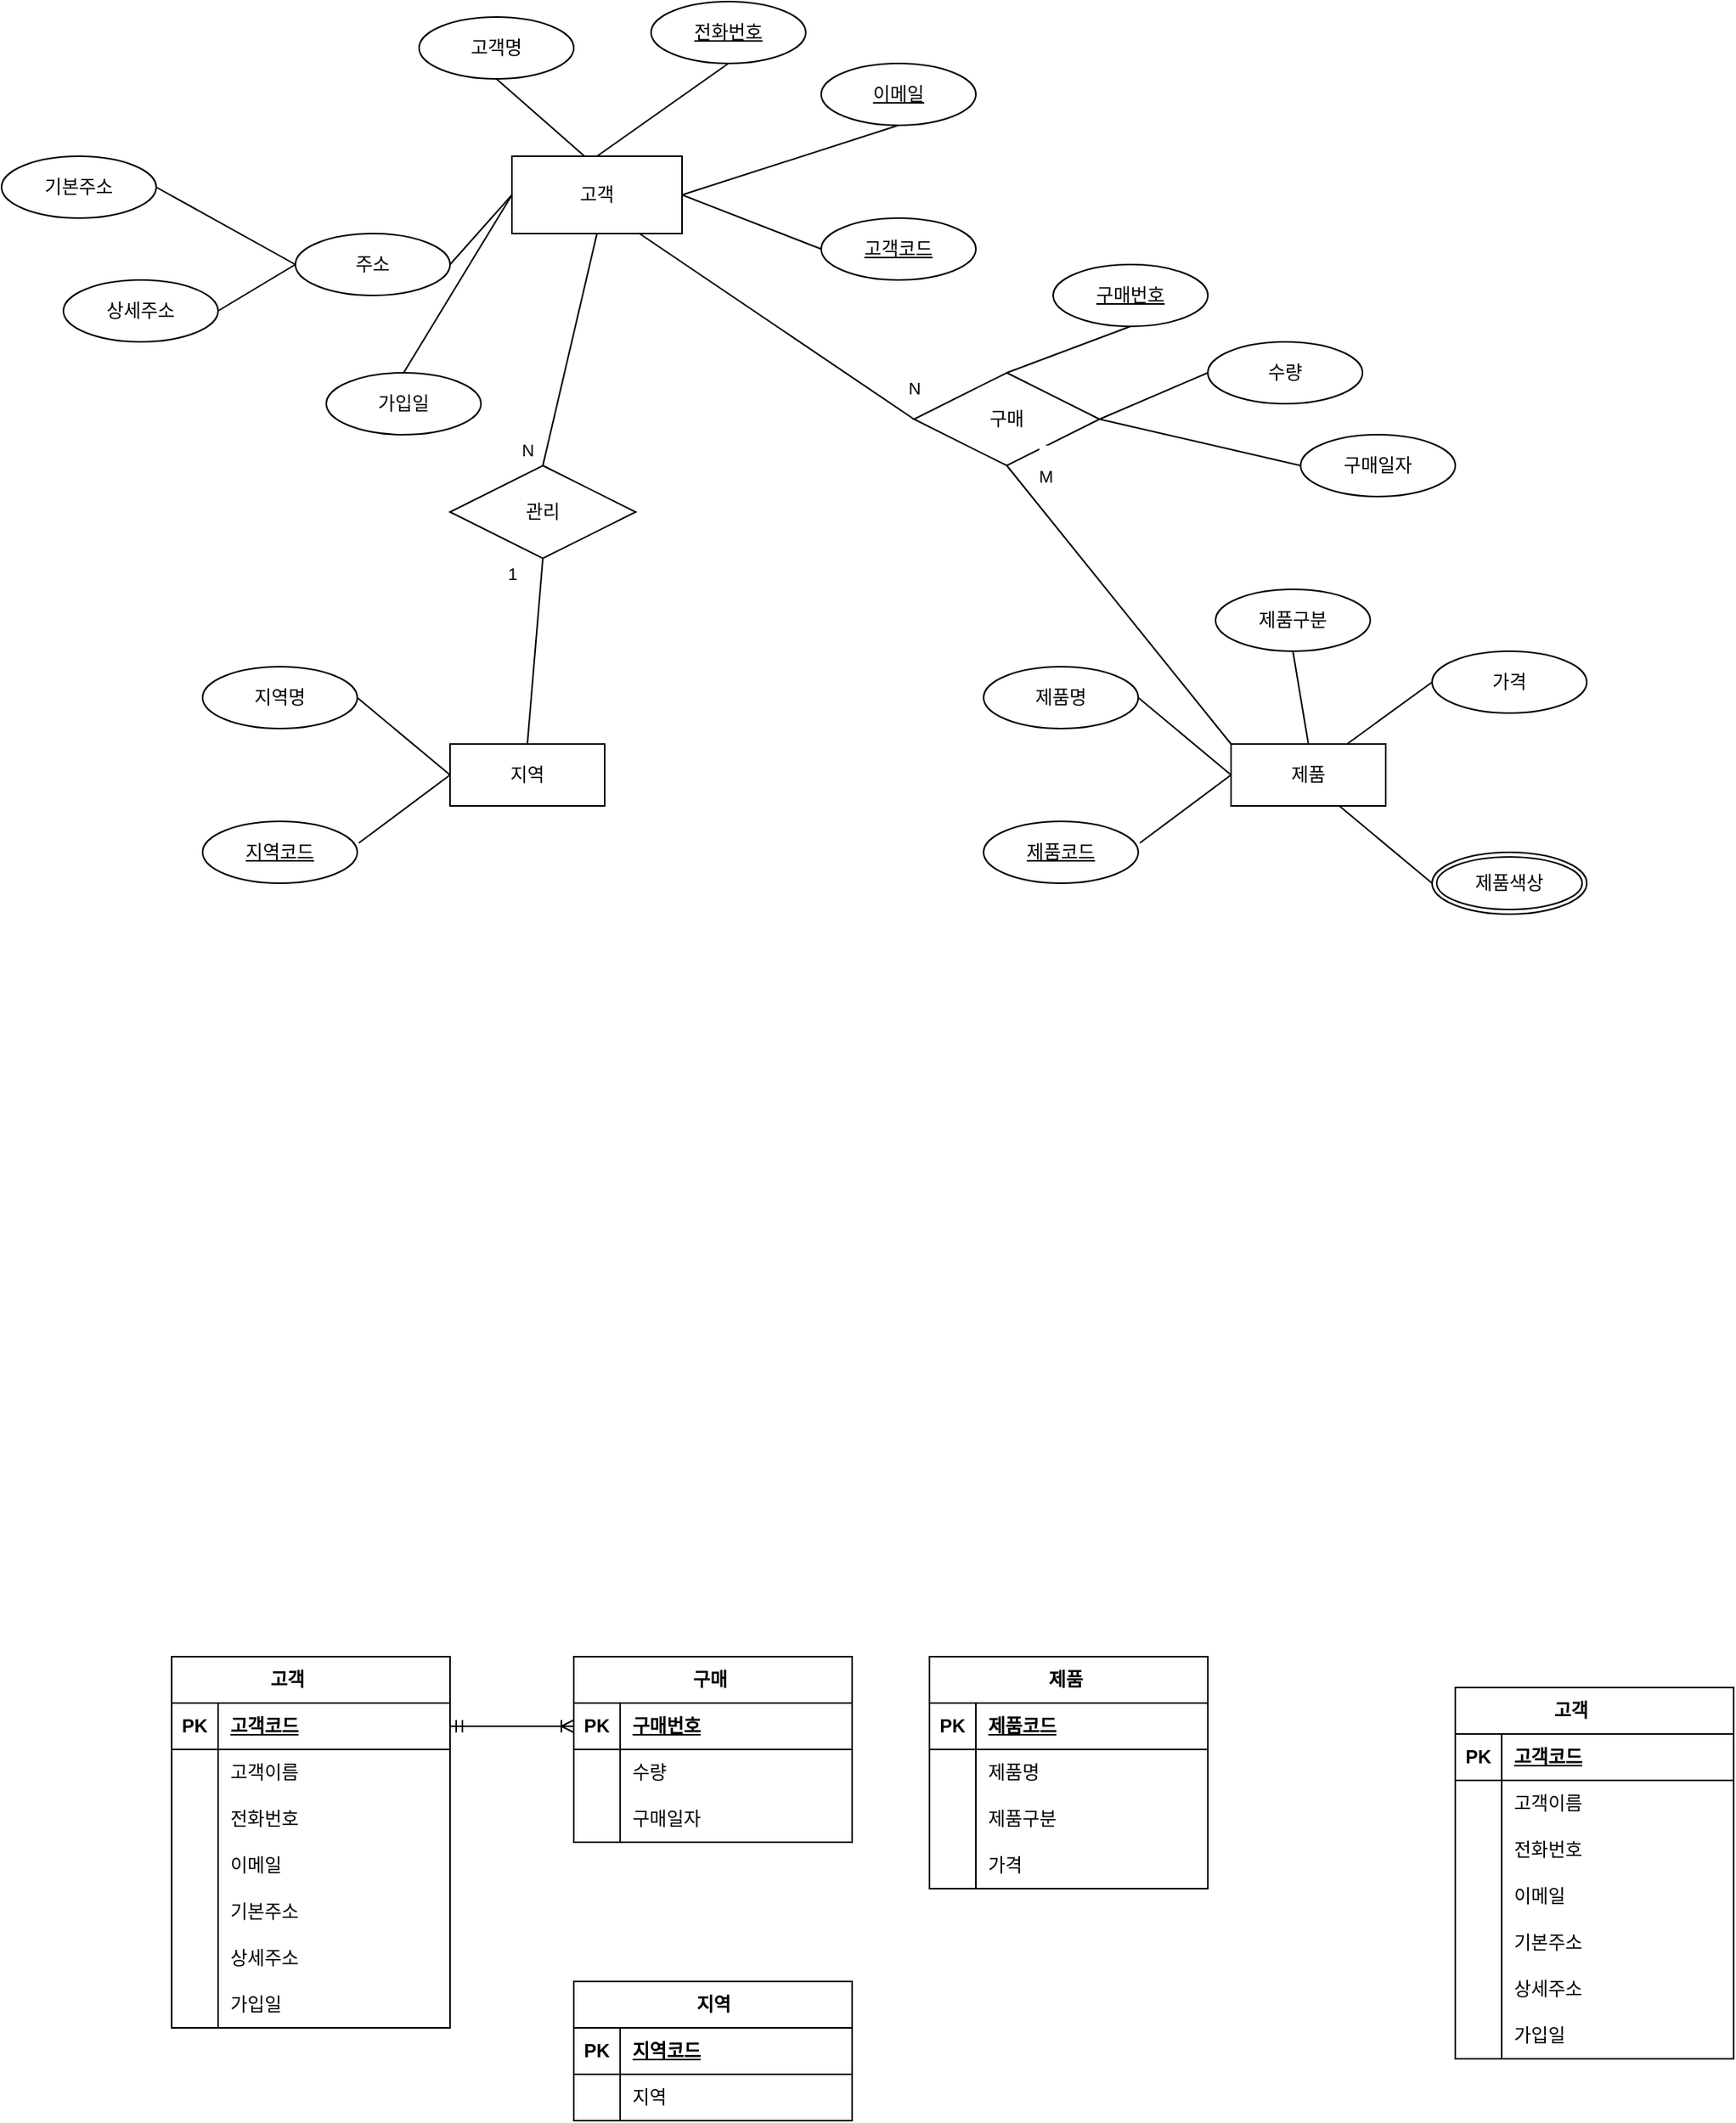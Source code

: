 <mxfile version="23.1.1" type="github">
  <diagram name="페이지-1" id="jO1DK_bxrOF39m_waJqZ">
    <mxGraphModel dx="1509" dy="777" grid="1" gridSize="10" guides="1" tooltips="1" connect="1" arrows="1" fold="1" page="1" pageScale="1" pageWidth="827" pageHeight="1169" math="0" shadow="0">
      <root>
        <mxCell id="0" />
        <mxCell id="1" parent="0" />
        <mxCell id="4afxjJX8XYdqqxre8GiV-1" value="고객" style="whiteSpace=wrap;html=1;align=center;" vertex="1" parent="1">
          <mxGeometry x="400" y="280" width="110" height="50" as="geometry" />
        </mxCell>
        <mxCell id="4afxjJX8XYdqqxre8GiV-2" value="고객명" style="ellipse;whiteSpace=wrap;html=1;align=center;" vertex="1" parent="1">
          <mxGeometry x="340" y="190" width="100" height="40" as="geometry" />
        </mxCell>
        <mxCell id="4afxjJX8XYdqqxre8GiV-5" value="전화번호" style="ellipse;whiteSpace=wrap;html=1;align=center;fontStyle=4;" vertex="1" parent="1">
          <mxGeometry x="490" y="180" width="100" height="40" as="geometry" />
        </mxCell>
        <mxCell id="4afxjJX8XYdqqxre8GiV-6" value="" style="endArrow=none;html=1;rounded=0;exitX=0.5;exitY=1;exitDx=0;exitDy=0;entryX=0.5;entryY=0;entryDx=0;entryDy=0;" edge="1" parent="1" source="4afxjJX8XYdqqxre8GiV-5" target="4afxjJX8XYdqqxre8GiV-1">
          <mxGeometry relative="1" as="geometry">
            <mxPoint x="400" y="240" as="sourcePoint" />
            <mxPoint x="465" y="300" as="targetPoint" />
          </mxGeometry>
        </mxCell>
        <mxCell id="4afxjJX8XYdqqxre8GiV-7" value="이메일" style="ellipse;whiteSpace=wrap;html=1;align=center;fontStyle=4;" vertex="1" parent="1">
          <mxGeometry x="600" y="220" width="100" height="40" as="geometry" />
        </mxCell>
        <mxCell id="4afxjJX8XYdqqxre8GiV-8" value="" style="endArrow=none;html=1;rounded=0;exitX=0.5;exitY=1;exitDx=0;exitDy=0;entryX=1;entryY=0.5;entryDx=0;entryDy=0;" edge="1" parent="1" source="4afxjJX8XYdqqxre8GiV-7" target="4afxjJX8XYdqqxre8GiV-1">
          <mxGeometry relative="1" as="geometry">
            <mxPoint x="410" y="250" as="sourcePoint" />
            <mxPoint x="465" y="300" as="targetPoint" />
          </mxGeometry>
        </mxCell>
        <mxCell id="4afxjJX8XYdqqxre8GiV-10" value="고객코드" style="ellipse;whiteSpace=wrap;html=1;align=center;fontStyle=4;" vertex="1" parent="1">
          <mxGeometry x="600" y="320" width="100" height="40" as="geometry" />
        </mxCell>
        <mxCell id="4afxjJX8XYdqqxre8GiV-12" value="" style="endArrow=none;html=1;rounded=0;exitX=0;exitY=0.5;exitDx=0;exitDy=0;entryX=1;entryY=0.5;entryDx=0;entryDy=0;" edge="1" parent="1" source="4afxjJX8XYdqqxre8GiV-10" target="4afxjJX8XYdqqxre8GiV-1">
          <mxGeometry relative="1" as="geometry">
            <mxPoint x="660" y="270" as="sourcePoint" />
            <mxPoint x="520" y="315" as="targetPoint" />
          </mxGeometry>
        </mxCell>
        <mxCell id="4afxjJX8XYdqqxre8GiV-13" value="주소" style="ellipse;whiteSpace=wrap;html=1;align=center;" vertex="1" parent="1">
          <mxGeometry x="260" y="330" width="100" height="40" as="geometry" />
        </mxCell>
        <mxCell id="4afxjJX8XYdqqxre8GiV-15" value="" style="endArrow=none;html=1;rounded=0;exitX=1;exitY=0.5;exitDx=0;exitDy=0;entryX=0;entryY=0.5;entryDx=0;entryDy=0;" edge="1" parent="1" source="4afxjJX8XYdqqxre8GiV-13" target="4afxjJX8XYdqqxre8GiV-1">
          <mxGeometry relative="1" as="geometry">
            <mxPoint x="330" y="380" as="sourcePoint" />
            <mxPoint x="490" y="380" as="targetPoint" />
          </mxGeometry>
        </mxCell>
        <mxCell id="4afxjJX8XYdqqxre8GiV-16" value="" style="endArrow=none;html=1;rounded=0;exitX=0.5;exitY=1;exitDx=0;exitDy=0;entryX=0.427;entryY=0;entryDx=0;entryDy=0;entryPerimeter=0;" edge="1" parent="1" source="4afxjJX8XYdqqxre8GiV-2" target="4afxjJX8XYdqqxre8GiV-1">
          <mxGeometry relative="1" as="geometry">
            <mxPoint x="370" y="360" as="sourcePoint" />
            <mxPoint x="410" y="315" as="targetPoint" />
          </mxGeometry>
        </mxCell>
        <mxCell id="4afxjJX8XYdqqxre8GiV-17" value="기본주소" style="ellipse;whiteSpace=wrap;html=1;align=center;" vertex="1" parent="1">
          <mxGeometry x="70" y="280" width="100" height="40" as="geometry" />
        </mxCell>
        <mxCell id="4afxjJX8XYdqqxre8GiV-18" value="상세주소" style="ellipse;whiteSpace=wrap;html=1;align=center;" vertex="1" parent="1">
          <mxGeometry x="110" y="360" width="100" height="40" as="geometry" />
        </mxCell>
        <mxCell id="4afxjJX8XYdqqxre8GiV-19" value="" style="endArrow=none;html=1;rounded=0;exitX=1;exitY=0.5;exitDx=0;exitDy=0;entryX=0;entryY=0.5;entryDx=0;entryDy=0;" edge="1" parent="1" source="4afxjJX8XYdqqxre8GiV-17" target="4afxjJX8XYdqqxre8GiV-13">
          <mxGeometry relative="1" as="geometry">
            <mxPoint x="330" y="380" as="sourcePoint" />
            <mxPoint x="490" y="380" as="targetPoint" />
          </mxGeometry>
        </mxCell>
        <mxCell id="4afxjJX8XYdqqxre8GiV-20" value="" style="endArrow=none;html=1;rounded=0;exitX=1;exitY=0.5;exitDx=0;exitDy=0;" edge="1" parent="1" source="4afxjJX8XYdqqxre8GiV-18">
          <mxGeometry relative="1" as="geometry">
            <mxPoint x="180" y="310" as="sourcePoint" />
            <mxPoint x="260" y="350" as="targetPoint" />
          </mxGeometry>
        </mxCell>
        <mxCell id="4afxjJX8XYdqqxre8GiV-21" value="" style="endArrow=none;html=1;rounded=0;entryX=0;entryY=0.5;entryDx=0;entryDy=0;exitX=0.5;exitY=0;exitDx=0;exitDy=0;" edge="1" parent="1" source="4afxjJX8XYdqqxre8GiV-22" target="4afxjJX8XYdqqxre8GiV-1">
          <mxGeometry relative="1" as="geometry">
            <mxPoint x="360" y="400" as="sourcePoint" />
            <mxPoint x="410" y="315" as="targetPoint" />
          </mxGeometry>
        </mxCell>
        <mxCell id="4afxjJX8XYdqqxre8GiV-22" value="가입일" style="ellipse;whiteSpace=wrap;html=1;align=center;" vertex="1" parent="1">
          <mxGeometry x="280" y="420" width="100" height="40" as="geometry" />
        </mxCell>
        <mxCell id="4afxjJX8XYdqqxre8GiV-23" value="" style="endArrow=none;html=1;rounded=0;entryX=0.5;entryY=1;entryDx=0;entryDy=0;exitX=0.5;exitY=0;exitDx=0;exitDy=0;" edge="1" parent="1" source="4afxjJX8XYdqqxre8GiV-50" target="4afxjJX8XYdqqxre8GiV-1">
          <mxGeometry relative="1" as="geometry">
            <mxPoint x="450" y="420" as="sourcePoint" />
            <mxPoint x="410" y="315" as="targetPoint" />
          </mxGeometry>
        </mxCell>
        <mxCell id="4afxjJX8XYdqqxre8GiV-52" value="N" style="edgeLabel;html=1;align=center;verticalAlign=middle;resizable=0;points=[];" vertex="1" connectable="0" parent="4afxjJX8XYdqqxre8GiV-23">
          <mxGeometry x="-0.744" y="4" relative="1" as="geometry">
            <mxPoint x="-11" y="10" as="offset" />
          </mxGeometry>
        </mxCell>
        <mxCell id="4afxjJX8XYdqqxre8GiV-25" value="지역" style="whiteSpace=wrap;html=1;align=center;" vertex="1" parent="1">
          <mxGeometry x="360" y="660" width="100" height="40" as="geometry" />
        </mxCell>
        <mxCell id="4afxjJX8XYdqqxre8GiV-26" value="지역명" style="ellipse;whiteSpace=wrap;html=1;align=center;" vertex="1" parent="1">
          <mxGeometry x="200" y="610" width="100" height="40" as="geometry" />
        </mxCell>
        <mxCell id="4afxjJX8XYdqqxre8GiV-27" value="지역코드" style="ellipse;whiteSpace=wrap;html=1;align=center;fontStyle=4;" vertex="1" parent="1">
          <mxGeometry x="200" y="710" width="100" height="40" as="geometry" />
        </mxCell>
        <mxCell id="4afxjJX8XYdqqxre8GiV-28" value="" style="endArrow=none;html=1;rounded=0;exitX=1;exitY=0.5;exitDx=0;exitDy=0;entryX=0;entryY=0.5;entryDx=0;entryDy=0;" edge="1" parent="1" source="4afxjJX8XYdqqxre8GiV-26" target="4afxjJX8XYdqqxre8GiV-25">
          <mxGeometry relative="1" as="geometry">
            <mxPoint x="330" y="680" as="sourcePoint" />
            <mxPoint x="490" y="680" as="targetPoint" />
          </mxGeometry>
        </mxCell>
        <mxCell id="4afxjJX8XYdqqxre8GiV-29" value="" style="endArrow=none;html=1;rounded=0;exitX=1.01;exitY=0.35;exitDx=0;exitDy=0;entryX=0;entryY=0.5;entryDx=0;entryDy=0;exitPerimeter=0;" edge="1" parent="1" source="4afxjJX8XYdqqxre8GiV-27" target="4afxjJX8XYdqqxre8GiV-25">
          <mxGeometry relative="1" as="geometry">
            <mxPoint x="310" y="640" as="sourcePoint" />
            <mxPoint x="370" y="690" as="targetPoint" />
          </mxGeometry>
        </mxCell>
        <mxCell id="4afxjJX8XYdqqxre8GiV-30" value="제품" style="whiteSpace=wrap;html=1;align=center;" vertex="1" parent="1">
          <mxGeometry x="865" y="660" width="100" height="40" as="geometry" />
        </mxCell>
        <mxCell id="4afxjJX8XYdqqxre8GiV-31" value="제품명" style="ellipse;whiteSpace=wrap;html=1;align=center;" vertex="1" parent="1">
          <mxGeometry x="705" y="610" width="100" height="40" as="geometry" />
        </mxCell>
        <mxCell id="4afxjJX8XYdqqxre8GiV-32" value="제품코드" style="ellipse;whiteSpace=wrap;html=1;align=center;fontStyle=4;" vertex="1" parent="1">
          <mxGeometry x="705" y="710" width="100" height="40" as="geometry" />
        </mxCell>
        <mxCell id="4afxjJX8XYdqqxre8GiV-33" value="" style="endArrow=none;html=1;rounded=0;exitX=1;exitY=0.5;exitDx=0;exitDy=0;entryX=0;entryY=0.5;entryDx=0;entryDy=0;" edge="1" parent="1" source="4afxjJX8XYdqqxre8GiV-31" target="4afxjJX8XYdqqxre8GiV-30">
          <mxGeometry relative="1" as="geometry">
            <mxPoint x="835" y="680" as="sourcePoint" />
            <mxPoint x="995" y="680" as="targetPoint" />
          </mxGeometry>
        </mxCell>
        <mxCell id="4afxjJX8XYdqqxre8GiV-34" value="" style="endArrow=none;html=1;rounded=0;exitX=1.01;exitY=0.35;exitDx=0;exitDy=0;entryX=0;entryY=0.5;entryDx=0;entryDy=0;exitPerimeter=0;" edge="1" parent="1" source="4afxjJX8XYdqqxre8GiV-32" target="4afxjJX8XYdqqxre8GiV-30">
          <mxGeometry relative="1" as="geometry">
            <mxPoint x="815" y="640" as="sourcePoint" />
            <mxPoint x="875" y="690" as="targetPoint" />
          </mxGeometry>
        </mxCell>
        <mxCell id="4afxjJX8XYdqqxre8GiV-35" value="제품구분" style="ellipse;whiteSpace=wrap;html=1;align=center;" vertex="1" parent="1">
          <mxGeometry x="855" y="560" width="100" height="40" as="geometry" />
        </mxCell>
        <mxCell id="4afxjJX8XYdqqxre8GiV-36" value="" style="endArrow=none;html=1;rounded=0;exitX=0.5;exitY=1;exitDx=0;exitDy=0;entryX=0.5;entryY=0;entryDx=0;entryDy=0;" edge="1" parent="1" source="4afxjJX8XYdqqxre8GiV-35" target="4afxjJX8XYdqqxre8GiV-30">
          <mxGeometry relative="1" as="geometry">
            <mxPoint x="815" y="640" as="sourcePoint" />
            <mxPoint x="875" y="690" as="targetPoint" />
          </mxGeometry>
        </mxCell>
        <mxCell id="4afxjJX8XYdqqxre8GiV-37" value="가격" style="ellipse;whiteSpace=wrap;html=1;align=center;" vertex="1" parent="1">
          <mxGeometry x="995" y="600" width="100" height="40" as="geometry" />
        </mxCell>
        <mxCell id="4afxjJX8XYdqqxre8GiV-41" value="제품색상" style="ellipse;shape=doubleEllipse;margin=3;whiteSpace=wrap;html=1;align=center;" vertex="1" parent="1">
          <mxGeometry x="995" y="730" width="100" height="40" as="geometry" />
        </mxCell>
        <mxCell id="4afxjJX8XYdqqxre8GiV-42" value="" style="endArrow=none;html=1;rounded=0;exitX=0.5;exitY=1;exitDx=0;exitDy=0;entryX=0;entryY=0.5;entryDx=0;entryDy=0;" edge="1" parent="1" target="4afxjJX8XYdqqxre8GiV-41">
          <mxGeometry relative="1" as="geometry">
            <mxPoint x="935" y="700" as="sourcePoint" />
            <mxPoint x="945" y="760" as="targetPoint" />
          </mxGeometry>
        </mxCell>
        <mxCell id="4afxjJX8XYdqqxre8GiV-43" value="" style="endArrow=none;html=1;rounded=0;exitX=0;exitY=0.5;exitDx=0;exitDy=0;entryX=0.75;entryY=0;entryDx=0;entryDy=0;" edge="1" parent="1" source="4afxjJX8XYdqqxre8GiV-37" target="4afxjJX8XYdqqxre8GiV-30">
          <mxGeometry relative="1" as="geometry">
            <mxPoint x="925" y="620" as="sourcePoint" />
            <mxPoint x="935" y="680" as="targetPoint" />
          </mxGeometry>
        </mxCell>
        <mxCell id="4afxjJX8XYdqqxre8GiV-46" value="" style="endArrow=none;html=1;rounded=0;entryX=0.75;entryY=1;entryDx=0;entryDy=0;exitX=0;exitY=0.5;exitDx=0;exitDy=0;" edge="1" parent="1" source="4afxjJX8XYdqqxre8GiV-54" target="4afxjJX8XYdqqxre8GiV-1">
          <mxGeometry relative="1" as="geometry">
            <mxPoint x="560" y="405" as="sourcePoint" />
            <mxPoint x="565" y="315" as="targetPoint" />
          </mxGeometry>
        </mxCell>
        <mxCell id="4afxjJX8XYdqqxre8GiV-63" value="N" style="edgeLabel;html=1;align=center;verticalAlign=middle;resizable=0;points=[];" vertex="1" connectable="0" parent="4afxjJX8XYdqqxre8GiV-46">
          <mxGeometry x="-0.334" y="-4" relative="1" as="geometry">
            <mxPoint x="57" y="23" as="offset" />
          </mxGeometry>
        </mxCell>
        <mxCell id="4afxjJX8XYdqqxre8GiV-50" value="관리" style="shape=rhombus;perimeter=rhombusPerimeter;whiteSpace=wrap;html=1;align=center;" vertex="1" parent="1">
          <mxGeometry x="360" y="480" width="120" height="60" as="geometry" />
        </mxCell>
        <mxCell id="4afxjJX8XYdqqxre8GiV-51" value="" style="endArrow=none;html=1;rounded=0;exitX=0.5;exitY=1;exitDx=0;exitDy=0;entryX=0.5;entryY=0;entryDx=0;entryDy=0;" edge="1" parent="1" source="4afxjJX8XYdqqxre8GiV-50" target="4afxjJX8XYdqqxre8GiV-25">
          <mxGeometry relative="1" as="geometry">
            <mxPoint x="430" y="490" as="sourcePoint" />
            <mxPoint x="410" y="650" as="targetPoint" />
          </mxGeometry>
        </mxCell>
        <mxCell id="4afxjJX8XYdqqxre8GiV-53" value="1" style="edgeLabel;html=1;align=center;verticalAlign=middle;resizable=0;points=[];" vertex="1" connectable="0" parent="4afxjJX8XYdqqxre8GiV-51">
          <mxGeometry x="0.25" relative="1" as="geometry">
            <mxPoint x="-14" y="-65" as="offset" />
          </mxGeometry>
        </mxCell>
        <mxCell id="4afxjJX8XYdqqxre8GiV-54" value="구매" style="shape=rhombus;perimeter=rhombusPerimeter;whiteSpace=wrap;html=1;align=center;" vertex="1" parent="1">
          <mxGeometry x="660" y="420" width="120" height="60" as="geometry" />
        </mxCell>
        <mxCell id="4afxjJX8XYdqqxre8GiV-55" value="수량" style="ellipse;whiteSpace=wrap;html=1;align=center;" vertex="1" parent="1">
          <mxGeometry x="850" y="400" width="100" height="40" as="geometry" />
        </mxCell>
        <mxCell id="4afxjJX8XYdqqxre8GiV-56" value="구매번호" style="ellipse;whiteSpace=wrap;html=1;align=center;fontStyle=4;" vertex="1" parent="1">
          <mxGeometry x="750" y="350" width="100" height="40" as="geometry" />
        </mxCell>
        <mxCell id="4afxjJX8XYdqqxre8GiV-58" value="구매일자" style="ellipse;whiteSpace=wrap;html=1;align=center;" vertex="1" parent="1">
          <mxGeometry x="910" y="460" width="100" height="40" as="geometry" />
        </mxCell>
        <mxCell id="4afxjJX8XYdqqxre8GiV-59" value="" style="endArrow=none;html=1;rounded=0;exitX=0.5;exitY=0;exitDx=0;exitDy=0;entryX=0.5;entryY=1;entryDx=0;entryDy=0;" edge="1" parent="1" source="4afxjJX8XYdqqxre8GiV-54" target="4afxjJX8XYdqqxre8GiV-56">
          <mxGeometry relative="1" as="geometry">
            <mxPoint x="815" y="640" as="sourcePoint" />
            <mxPoint x="875" y="690" as="targetPoint" />
          </mxGeometry>
        </mxCell>
        <mxCell id="4afxjJX8XYdqqxre8GiV-60" value="" style="endArrow=none;html=1;rounded=0;exitX=1;exitY=0.5;exitDx=0;exitDy=0;entryX=0;entryY=0.5;entryDx=0;entryDy=0;" edge="1" parent="1" source="4afxjJX8XYdqqxre8GiV-54" target="4afxjJX8XYdqqxre8GiV-55">
          <mxGeometry relative="1" as="geometry">
            <mxPoint x="780" y="450" as="sourcePoint" />
            <mxPoint x="840" y="500" as="targetPoint" />
          </mxGeometry>
        </mxCell>
        <mxCell id="4afxjJX8XYdqqxre8GiV-61" value="" style="endArrow=none;html=1;rounded=0;entryX=0;entryY=0.5;entryDx=0;entryDy=0;" edge="1" parent="1" target="4afxjJX8XYdqqxre8GiV-58">
          <mxGeometry relative="1" as="geometry">
            <mxPoint x="780" y="450" as="sourcePoint" />
            <mxPoint x="860" y="430" as="targetPoint" />
          </mxGeometry>
        </mxCell>
        <mxCell id="4afxjJX8XYdqqxre8GiV-62" value="" style="endArrow=none;html=1;rounded=0;exitX=0.5;exitY=1;exitDx=0;exitDy=0;entryX=0;entryY=0;entryDx=0;entryDy=0;" edge="1" parent="1" source="4afxjJX8XYdqqxre8GiV-54" target="4afxjJX8XYdqqxre8GiV-30">
          <mxGeometry relative="1" as="geometry">
            <mxPoint x="720" y="490" as="sourcePoint" />
            <mxPoint x="840" y="600" as="targetPoint" />
          </mxGeometry>
        </mxCell>
        <mxCell id="4afxjJX8XYdqqxre8GiV-64" value="&lt;br&gt;M" style="edgeLabel;html=1;align=center;verticalAlign=middle;resizable=0;points=[];" vertex="1" connectable="0" parent="1">
          <mxGeometry x="650.001" y="430.001" as="geometry">
            <mxPoint x="95" y="50" as="offset" />
          </mxGeometry>
        </mxCell>
        <mxCell id="4afxjJX8XYdqqxre8GiV-79" value="고객&lt;span style=&quot;white-space: pre;&quot;&gt;&#x9;&lt;/span&gt;&lt;span style=&quot;white-space: pre;&quot;&gt;&#x9;&lt;/span&gt;" style="shape=table;startSize=30;container=1;collapsible=1;childLayout=tableLayout;fixedRows=1;rowLines=0;fontStyle=1;align=center;resizeLast=1;html=1;" vertex="1" parent="1">
          <mxGeometry x="180" y="1250" width="180" height="240" as="geometry" />
        </mxCell>
        <mxCell id="4afxjJX8XYdqqxre8GiV-80" value="" style="shape=tableRow;horizontal=0;startSize=0;swimlaneHead=0;swimlaneBody=0;fillColor=none;collapsible=0;dropTarget=0;points=[[0,0.5],[1,0.5]];portConstraint=eastwest;top=0;left=0;right=0;bottom=1;" vertex="1" parent="4afxjJX8XYdqqxre8GiV-79">
          <mxGeometry y="30" width="180" height="30" as="geometry" />
        </mxCell>
        <mxCell id="4afxjJX8XYdqqxre8GiV-81" value="PK" style="shape=partialRectangle;connectable=0;fillColor=none;top=0;left=0;bottom=0;right=0;fontStyle=1;overflow=hidden;whiteSpace=wrap;html=1;" vertex="1" parent="4afxjJX8XYdqqxre8GiV-80">
          <mxGeometry width="30" height="30" as="geometry">
            <mxRectangle width="30" height="30" as="alternateBounds" />
          </mxGeometry>
        </mxCell>
        <mxCell id="4afxjJX8XYdqqxre8GiV-82" value="고객코드" style="shape=partialRectangle;connectable=0;fillColor=none;top=0;left=0;bottom=0;right=0;align=left;spacingLeft=6;fontStyle=5;overflow=hidden;whiteSpace=wrap;html=1;" vertex="1" parent="4afxjJX8XYdqqxre8GiV-80">
          <mxGeometry x="30" width="150" height="30" as="geometry">
            <mxRectangle width="150" height="30" as="alternateBounds" />
          </mxGeometry>
        </mxCell>
        <mxCell id="4afxjJX8XYdqqxre8GiV-83" value="" style="shape=tableRow;horizontal=0;startSize=0;swimlaneHead=0;swimlaneBody=0;fillColor=none;collapsible=0;dropTarget=0;points=[[0,0.5],[1,0.5]];portConstraint=eastwest;top=0;left=0;right=0;bottom=0;" vertex="1" parent="4afxjJX8XYdqqxre8GiV-79">
          <mxGeometry y="60" width="180" height="30" as="geometry" />
        </mxCell>
        <mxCell id="4afxjJX8XYdqqxre8GiV-84" value="" style="shape=partialRectangle;connectable=0;fillColor=none;top=0;left=0;bottom=0;right=0;editable=1;overflow=hidden;whiteSpace=wrap;html=1;" vertex="1" parent="4afxjJX8XYdqqxre8GiV-83">
          <mxGeometry width="30" height="30" as="geometry">
            <mxRectangle width="30" height="30" as="alternateBounds" />
          </mxGeometry>
        </mxCell>
        <mxCell id="4afxjJX8XYdqqxre8GiV-85" value="고객이름" style="shape=partialRectangle;connectable=0;fillColor=none;top=0;left=0;bottom=0;right=0;align=left;spacingLeft=6;overflow=hidden;whiteSpace=wrap;html=1;" vertex="1" parent="4afxjJX8XYdqqxre8GiV-83">
          <mxGeometry x="30" width="150" height="30" as="geometry">
            <mxRectangle width="150" height="30" as="alternateBounds" />
          </mxGeometry>
        </mxCell>
        <mxCell id="4afxjJX8XYdqqxre8GiV-86" value="" style="shape=tableRow;horizontal=0;startSize=0;swimlaneHead=0;swimlaneBody=0;fillColor=none;collapsible=0;dropTarget=0;points=[[0,0.5],[1,0.5]];portConstraint=eastwest;top=0;left=0;right=0;bottom=0;" vertex="1" parent="4afxjJX8XYdqqxre8GiV-79">
          <mxGeometry y="90" width="180" height="30" as="geometry" />
        </mxCell>
        <mxCell id="4afxjJX8XYdqqxre8GiV-87" value="" style="shape=partialRectangle;connectable=0;fillColor=none;top=0;left=0;bottom=0;right=0;editable=1;overflow=hidden;whiteSpace=wrap;html=1;" vertex="1" parent="4afxjJX8XYdqqxre8GiV-86">
          <mxGeometry width="30" height="30" as="geometry">
            <mxRectangle width="30" height="30" as="alternateBounds" />
          </mxGeometry>
        </mxCell>
        <mxCell id="4afxjJX8XYdqqxre8GiV-88" value="전화번호" style="shape=partialRectangle;connectable=0;fillColor=none;top=0;left=0;bottom=0;right=0;align=left;spacingLeft=6;overflow=hidden;whiteSpace=wrap;html=1;" vertex="1" parent="4afxjJX8XYdqqxre8GiV-86">
          <mxGeometry x="30" width="150" height="30" as="geometry">
            <mxRectangle width="150" height="30" as="alternateBounds" />
          </mxGeometry>
        </mxCell>
        <mxCell id="4afxjJX8XYdqqxre8GiV-89" value="" style="shape=tableRow;horizontal=0;startSize=0;swimlaneHead=0;swimlaneBody=0;fillColor=none;collapsible=0;dropTarget=0;points=[[0,0.5],[1,0.5]];portConstraint=eastwest;top=0;left=0;right=0;bottom=0;" vertex="1" parent="4afxjJX8XYdqqxre8GiV-79">
          <mxGeometry y="120" width="180" height="30" as="geometry" />
        </mxCell>
        <mxCell id="4afxjJX8XYdqqxre8GiV-90" value="" style="shape=partialRectangle;connectable=0;fillColor=none;top=0;left=0;bottom=0;right=0;editable=1;overflow=hidden;whiteSpace=wrap;html=1;" vertex="1" parent="4afxjJX8XYdqqxre8GiV-89">
          <mxGeometry width="30" height="30" as="geometry">
            <mxRectangle width="30" height="30" as="alternateBounds" />
          </mxGeometry>
        </mxCell>
        <mxCell id="4afxjJX8XYdqqxre8GiV-91" value="이메일" style="shape=partialRectangle;connectable=0;fillColor=none;top=0;left=0;bottom=0;right=0;align=left;spacingLeft=6;overflow=hidden;whiteSpace=wrap;html=1;" vertex="1" parent="4afxjJX8XYdqqxre8GiV-89">
          <mxGeometry x="30" width="150" height="30" as="geometry">
            <mxRectangle width="150" height="30" as="alternateBounds" />
          </mxGeometry>
        </mxCell>
        <mxCell id="4afxjJX8XYdqqxre8GiV-129" value="" style="shape=tableRow;horizontal=0;startSize=0;swimlaneHead=0;swimlaneBody=0;fillColor=none;collapsible=0;dropTarget=0;points=[[0,0.5],[1,0.5]];portConstraint=eastwest;top=0;left=0;right=0;bottom=0;" vertex="1" parent="4afxjJX8XYdqqxre8GiV-79">
          <mxGeometry y="150" width="180" height="30" as="geometry" />
        </mxCell>
        <mxCell id="4afxjJX8XYdqqxre8GiV-130" value="" style="shape=partialRectangle;connectable=0;fillColor=none;top=0;left=0;bottom=0;right=0;editable=1;overflow=hidden;whiteSpace=wrap;html=1;" vertex="1" parent="4afxjJX8XYdqqxre8GiV-129">
          <mxGeometry width="30" height="30" as="geometry">
            <mxRectangle width="30" height="30" as="alternateBounds" />
          </mxGeometry>
        </mxCell>
        <mxCell id="4afxjJX8XYdqqxre8GiV-131" value="기본주소" style="shape=partialRectangle;connectable=0;fillColor=none;top=0;left=0;bottom=0;right=0;align=left;spacingLeft=6;overflow=hidden;whiteSpace=wrap;html=1;" vertex="1" parent="4afxjJX8XYdqqxre8GiV-129">
          <mxGeometry x="30" width="150" height="30" as="geometry">
            <mxRectangle width="150" height="30" as="alternateBounds" />
          </mxGeometry>
        </mxCell>
        <mxCell id="4afxjJX8XYdqqxre8GiV-144" value="" style="shape=tableRow;horizontal=0;startSize=0;swimlaneHead=0;swimlaneBody=0;fillColor=none;collapsible=0;dropTarget=0;points=[[0,0.5],[1,0.5]];portConstraint=eastwest;top=0;left=0;right=0;bottom=0;" vertex="1" parent="4afxjJX8XYdqqxre8GiV-79">
          <mxGeometry y="180" width="180" height="30" as="geometry" />
        </mxCell>
        <mxCell id="4afxjJX8XYdqqxre8GiV-145" value="" style="shape=partialRectangle;connectable=0;fillColor=none;top=0;left=0;bottom=0;right=0;editable=1;overflow=hidden;whiteSpace=wrap;html=1;" vertex="1" parent="4afxjJX8XYdqqxre8GiV-144">
          <mxGeometry width="30" height="30" as="geometry">
            <mxRectangle width="30" height="30" as="alternateBounds" />
          </mxGeometry>
        </mxCell>
        <mxCell id="4afxjJX8XYdqqxre8GiV-146" value="상세주소" style="shape=partialRectangle;connectable=0;fillColor=none;top=0;left=0;bottom=0;right=0;align=left;spacingLeft=6;overflow=hidden;whiteSpace=wrap;html=1;" vertex="1" parent="4afxjJX8XYdqqxre8GiV-144">
          <mxGeometry x="30" width="150" height="30" as="geometry">
            <mxRectangle width="150" height="30" as="alternateBounds" />
          </mxGeometry>
        </mxCell>
        <mxCell id="4afxjJX8XYdqqxre8GiV-147" value="" style="shape=tableRow;horizontal=0;startSize=0;swimlaneHead=0;swimlaneBody=0;fillColor=none;collapsible=0;dropTarget=0;points=[[0,0.5],[1,0.5]];portConstraint=eastwest;top=0;left=0;right=0;bottom=0;" vertex="1" parent="4afxjJX8XYdqqxre8GiV-79">
          <mxGeometry y="210" width="180" height="30" as="geometry" />
        </mxCell>
        <mxCell id="4afxjJX8XYdqqxre8GiV-148" value="" style="shape=partialRectangle;connectable=0;fillColor=none;top=0;left=0;bottom=0;right=0;editable=1;overflow=hidden;whiteSpace=wrap;html=1;" vertex="1" parent="4afxjJX8XYdqqxre8GiV-147">
          <mxGeometry width="30" height="30" as="geometry">
            <mxRectangle width="30" height="30" as="alternateBounds" />
          </mxGeometry>
        </mxCell>
        <mxCell id="4afxjJX8XYdqqxre8GiV-149" value="가입일" style="shape=partialRectangle;connectable=0;fillColor=none;top=0;left=0;bottom=0;right=0;align=left;spacingLeft=6;overflow=hidden;whiteSpace=wrap;html=1;" vertex="1" parent="4afxjJX8XYdqqxre8GiV-147">
          <mxGeometry x="30" width="150" height="30" as="geometry">
            <mxRectangle width="150" height="30" as="alternateBounds" />
          </mxGeometry>
        </mxCell>
        <mxCell id="4afxjJX8XYdqqxre8GiV-151" value="구매&lt;span style=&quot;white-space: pre;&quot;&gt;&#x9;&lt;/span&gt;" style="shape=table;startSize=30;container=1;collapsible=1;childLayout=tableLayout;fixedRows=1;rowLines=0;fontStyle=1;align=center;resizeLast=1;html=1;" vertex="1" parent="1">
          <mxGeometry x="440" y="1250" width="180" height="120" as="geometry" />
        </mxCell>
        <mxCell id="4afxjJX8XYdqqxre8GiV-152" value="" style="shape=tableRow;horizontal=0;startSize=0;swimlaneHead=0;swimlaneBody=0;fillColor=none;collapsible=0;dropTarget=0;points=[[0,0.5],[1,0.5]];portConstraint=eastwest;top=0;left=0;right=0;bottom=1;" vertex="1" parent="4afxjJX8XYdqqxre8GiV-151">
          <mxGeometry y="30" width="180" height="30" as="geometry" />
        </mxCell>
        <mxCell id="4afxjJX8XYdqqxre8GiV-153" value="PK" style="shape=partialRectangle;connectable=0;fillColor=none;top=0;left=0;bottom=0;right=0;fontStyle=1;overflow=hidden;whiteSpace=wrap;html=1;" vertex="1" parent="4afxjJX8XYdqqxre8GiV-152">
          <mxGeometry width="30" height="30" as="geometry">
            <mxRectangle width="30" height="30" as="alternateBounds" />
          </mxGeometry>
        </mxCell>
        <mxCell id="4afxjJX8XYdqqxre8GiV-154" value="구매번호" style="shape=partialRectangle;connectable=0;fillColor=none;top=0;left=0;bottom=0;right=0;align=left;spacingLeft=6;fontStyle=5;overflow=hidden;whiteSpace=wrap;html=1;" vertex="1" parent="4afxjJX8XYdqqxre8GiV-152">
          <mxGeometry x="30" width="150" height="30" as="geometry">
            <mxRectangle width="150" height="30" as="alternateBounds" />
          </mxGeometry>
        </mxCell>
        <mxCell id="4afxjJX8XYdqqxre8GiV-155" value="" style="shape=tableRow;horizontal=0;startSize=0;swimlaneHead=0;swimlaneBody=0;fillColor=none;collapsible=0;dropTarget=0;points=[[0,0.5],[1,0.5]];portConstraint=eastwest;top=0;left=0;right=0;bottom=0;" vertex="1" parent="4afxjJX8XYdqqxre8GiV-151">
          <mxGeometry y="60" width="180" height="30" as="geometry" />
        </mxCell>
        <mxCell id="4afxjJX8XYdqqxre8GiV-156" value="" style="shape=partialRectangle;connectable=0;fillColor=none;top=0;left=0;bottom=0;right=0;editable=1;overflow=hidden;whiteSpace=wrap;html=1;" vertex="1" parent="4afxjJX8XYdqqxre8GiV-155">
          <mxGeometry width="30" height="30" as="geometry">
            <mxRectangle width="30" height="30" as="alternateBounds" />
          </mxGeometry>
        </mxCell>
        <mxCell id="4afxjJX8XYdqqxre8GiV-157" value="수량" style="shape=partialRectangle;connectable=0;fillColor=none;top=0;left=0;bottom=0;right=0;align=left;spacingLeft=6;overflow=hidden;whiteSpace=wrap;html=1;" vertex="1" parent="4afxjJX8XYdqqxre8GiV-155">
          <mxGeometry x="30" width="150" height="30" as="geometry">
            <mxRectangle width="150" height="30" as="alternateBounds" />
          </mxGeometry>
        </mxCell>
        <mxCell id="4afxjJX8XYdqqxre8GiV-158" value="" style="shape=tableRow;horizontal=0;startSize=0;swimlaneHead=0;swimlaneBody=0;fillColor=none;collapsible=0;dropTarget=0;points=[[0,0.5],[1,0.5]];portConstraint=eastwest;top=0;left=0;right=0;bottom=0;" vertex="1" parent="4afxjJX8XYdqqxre8GiV-151">
          <mxGeometry y="90" width="180" height="30" as="geometry" />
        </mxCell>
        <mxCell id="4afxjJX8XYdqqxre8GiV-159" value="" style="shape=partialRectangle;connectable=0;fillColor=none;top=0;left=0;bottom=0;right=0;editable=1;overflow=hidden;whiteSpace=wrap;html=1;" vertex="1" parent="4afxjJX8XYdqqxre8GiV-158">
          <mxGeometry width="30" height="30" as="geometry">
            <mxRectangle width="30" height="30" as="alternateBounds" />
          </mxGeometry>
        </mxCell>
        <mxCell id="4afxjJX8XYdqqxre8GiV-160" value="구매일자" style="shape=partialRectangle;connectable=0;fillColor=none;top=0;left=0;bottom=0;right=0;align=left;spacingLeft=6;overflow=hidden;whiteSpace=wrap;html=1;" vertex="1" parent="4afxjJX8XYdqqxre8GiV-158">
          <mxGeometry x="30" width="150" height="30" as="geometry">
            <mxRectangle width="150" height="30" as="alternateBounds" />
          </mxGeometry>
        </mxCell>
        <mxCell id="4afxjJX8XYdqqxre8GiV-173" value="고객&lt;span style=&quot;white-space: pre;&quot;&gt;&#x9;&lt;/span&gt;&lt;span style=&quot;white-space: pre;&quot;&gt;&#x9;&lt;/span&gt;" style="shape=table;startSize=30;container=1;collapsible=1;childLayout=tableLayout;fixedRows=1;rowLines=0;fontStyle=1;align=center;resizeLast=1;html=1;" vertex="1" parent="1">
          <mxGeometry x="1010" y="1270" width="180" height="240" as="geometry" />
        </mxCell>
        <mxCell id="4afxjJX8XYdqqxre8GiV-174" value="" style="shape=tableRow;horizontal=0;startSize=0;swimlaneHead=0;swimlaneBody=0;fillColor=none;collapsible=0;dropTarget=0;points=[[0,0.5],[1,0.5]];portConstraint=eastwest;top=0;left=0;right=0;bottom=1;" vertex="1" parent="4afxjJX8XYdqqxre8GiV-173">
          <mxGeometry y="30" width="180" height="30" as="geometry" />
        </mxCell>
        <mxCell id="4afxjJX8XYdqqxre8GiV-175" value="PK" style="shape=partialRectangle;connectable=0;fillColor=none;top=0;left=0;bottom=0;right=0;fontStyle=1;overflow=hidden;whiteSpace=wrap;html=1;" vertex="1" parent="4afxjJX8XYdqqxre8GiV-174">
          <mxGeometry width="30" height="30" as="geometry">
            <mxRectangle width="30" height="30" as="alternateBounds" />
          </mxGeometry>
        </mxCell>
        <mxCell id="4afxjJX8XYdqqxre8GiV-176" value="고객코드" style="shape=partialRectangle;connectable=0;fillColor=none;top=0;left=0;bottom=0;right=0;align=left;spacingLeft=6;fontStyle=5;overflow=hidden;whiteSpace=wrap;html=1;" vertex="1" parent="4afxjJX8XYdqqxre8GiV-174">
          <mxGeometry x="30" width="150" height="30" as="geometry">
            <mxRectangle width="150" height="30" as="alternateBounds" />
          </mxGeometry>
        </mxCell>
        <mxCell id="4afxjJX8XYdqqxre8GiV-177" value="" style="shape=tableRow;horizontal=0;startSize=0;swimlaneHead=0;swimlaneBody=0;fillColor=none;collapsible=0;dropTarget=0;points=[[0,0.5],[1,0.5]];portConstraint=eastwest;top=0;left=0;right=0;bottom=0;" vertex="1" parent="4afxjJX8XYdqqxre8GiV-173">
          <mxGeometry y="60" width="180" height="30" as="geometry" />
        </mxCell>
        <mxCell id="4afxjJX8XYdqqxre8GiV-178" value="" style="shape=partialRectangle;connectable=0;fillColor=none;top=0;left=0;bottom=0;right=0;editable=1;overflow=hidden;whiteSpace=wrap;html=1;" vertex="1" parent="4afxjJX8XYdqqxre8GiV-177">
          <mxGeometry width="30" height="30" as="geometry">
            <mxRectangle width="30" height="30" as="alternateBounds" />
          </mxGeometry>
        </mxCell>
        <mxCell id="4afxjJX8XYdqqxre8GiV-179" value="고객이름" style="shape=partialRectangle;connectable=0;fillColor=none;top=0;left=0;bottom=0;right=0;align=left;spacingLeft=6;overflow=hidden;whiteSpace=wrap;html=1;" vertex="1" parent="4afxjJX8XYdqqxre8GiV-177">
          <mxGeometry x="30" width="150" height="30" as="geometry">
            <mxRectangle width="150" height="30" as="alternateBounds" />
          </mxGeometry>
        </mxCell>
        <mxCell id="4afxjJX8XYdqqxre8GiV-180" value="" style="shape=tableRow;horizontal=0;startSize=0;swimlaneHead=0;swimlaneBody=0;fillColor=none;collapsible=0;dropTarget=0;points=[[0,0.5],[1,0.5]];portConstraint=eastwest;top=0;left=0;right=0;bottom=0;" vertex="1" parent="4afxjJX8XYdqqxre8GiV-173">
          <mxGeometry y="90" width="180" height="30" as="geometry" />
        </mxCell>
        <mxCell id="4afxjJX8XYdqqxre8GiV-181" value="" style="shape=partialRectangle;connectable=0;fillColor=none;top=0;left=0;bottom=0;right=0;editable=1;overflow=hidden;whiteSpace=wrap;html=1;" vertex="1" parent="4afxjJX8XYdqqxre8GiV-180">
          <mxGeometry width="30" height="30" as="geometry">
            <mxRectangle width="30" height="30" as="alternateBounds" />
          </mxGeometry>
        </mxCell>
        <mxCell id="4afxjJX8XYdqqxre8GiV-182" value="전화번호" style="shape=partialRectangle;connectable=0;fillColor=none;top=0;left=0;bottom=0;right=0;align=left;spacingLeft=6;overflow=hidden;whiteSpace=wrap;html=1;" vertex="1" parent="4afxjJX8XYdqqxre8GiV-180">
          <mxGeometry x="30" width="150" height="30" as="geometry">
            <mxRectangle width="150" height="30" as="alternateBounds" />
          </mxGeometry>
        </mxCell>
        <mxCell id="4afxjJX8XYdqqxre8GiV-183" value="" style="shape=tableRow;horizontal=0;startSize=0;swimlaneHead=0;swimlaneBody=0;fillColor=none;collapsible=0;dropTarget=0;points=[[0,0.5],[1,0.5]];portConstraint=eastwest;top=0;left=0;right=0;bottom=0;" vertex="1" parent="4afxjJX8XYdqqxre8GiV-173">
          <mxGeometry y="120" width="180" height="30" as="geometry" />
        </mxCell>
        <mxCell id="4afxjJX8XYdqqxre8GiV-184" value="" style="shape=partialRectangle;connectable=0;fillColor=none;top=0;left=0;bottom=0;right=0;editable=1;overflow=hidden;whiteSpace=wrap;html=1;" vertex="1" parent="4afxjJX8XYdqqxre8GiV-183">
          <mxGeometry width="30" height="30" as="geometry">
            <mxRectangle width="30" height="30" as="alternateBounds" />
          </mxGeometry>
        </mxCell>
        <mxCell id="4afxjJX8XYdqqxre8GiV-185" value="이메일" style="shape=partialRectangle;connectable=0;fillColor=none;top=0;left=0;bottom=0;right=0;align=left;spacingLeft=6;overflow=hidden;whiteSpace=wrap;html=1;" vertex="1" parent="4afxjJX8XYdqqxre8GiV-183">
          <mxGeometry x="30" width="150" height="30" as="geometry">
            <mxRectangle width="150" height="30" as="alternateBounds" />
          </mxGeometry>
        </mxCell>
        <mxCell id="4afxjJX8XYdqqxre8GiV-186" value="" style="shape=tableRow;horizontal=0;startSize=0;swimlaneHead=0;swimlaneBody=0;fillColor=none;collapsible=0;dropTarget=0;points=[[0,0.5],[1,0.5]];portConstraint=eastwest;top=0;left=0;right=0;bottom=0;" vertex="1" parent="4afxjJX8XYdqqxre8GiV-173">
          <mxGeometry y="150" width="180" height="30" as="geometry" />
        </mxCell>
        <mxCell id="4afxjJX8XYdqqxre8GiV-187" value="" style="shape=partialRectangle;connectable=0;fillColor=none;top=0;left=0;bottom=0;right=0;editable=1;overflow=hidden;whiteSpace=wrap;html=1;" vertex="1" parent="4afxjJX8XYdqqxre8GiV-186">
          <mxGeometry width="30" height="30" as="geometry">
            <mxRectangle width="30" height="30" as="alternateBounds" />
          </mxGeometry>
        </mxCell>
        <mxCell id="4afxjJX8XYdqqxre8GiV-188" value="기본주소" style="shape=partialRectangle;connectable=0;fillColor=none;top=0;left=0;bottom=0;right=0;align=left;spacingLeft=6;overflow=hidden;whiteSpace=wrap;html=1;" vertex="1" parent="4afxjJX8XYdqqxre8GiV-186">
          <mxGeometry x="30" width="150" height="30" as="geometry">
            <mxRectangle width="150" height="30" as="alternateBounds" />
          </mxGeometry>
        </mxCell>
        <mxCell id="4afxjJX8XYdqqxre8GiV-189" value="" style="shape=tableRow;horizontal=0;startSize=0;swimlaneHead=0;swimlaneBody=0;fillColor=none;collapsible=0;dropTarget=0;points=[[0,0.5],[1,0.5]];portConstraint=eastwest;top=0;left=0;right=0;bottom=0;" vertex="1" parent="4afxjJX8XYdqqxre8GiV-173">
          <mxGeometry y="180" width="180" height="30" as="geometry" />
        </mxCell>
        <mxCell id="4afxjJX8XYdqqxre8GiV-190" value="" style="shape=partialRectangle;connectable=0;fillColor=none;top=0;left=0;bottom=0;right=0;editable=1;overflow=hidden;whiteSpace=wrap;html=1;" vertex="1" parent="4afxjJX8XYdqqxre8GiV-189">
          <mxGeometry width="30" height="30" as="geometry">
            <mxRectangle width="30" height="30" as="alternateBounds" />
          </mxGeometry>
        </mxCell>
        <mxCell id="4afxjJX8XYdqqxre8GiV-191" value="상세주소" style="shape=partialRectangle;connectable=0;fillColor=none;top=0;left=0;bottom=0;right=0;align=left;spacingLeft=6;overflow=hidden;whiteSpace=wrap;html=1;" vertex="1" parent="4afxjJX8XYdqqxre8GiV-189">
          <mxGeometry x="30" width="150" height="30" as="geometry">
            <mxRectangle width="150" height="30" as="alternateBounds" />
          </mxGeometry>
        </mxCell>
        <mxCell id="4afxjJX8XYdqqxre8GiV-192" value="" style="shape=tableRow;horizontal=0;startSize=0;swimlaneHead=0;swimlaneBody=0;fillColor=none;collapsible=0;dropTarget=0;points=[[0,0.5],[1,0.5]];portConstraint=eastwest;top=0;left=0;right=0;bottom=0;" vertex="1" parent="4afxjJX8XYdqqxre8GiV-173">
          <mxGeometry y="210" width="180" height="30" as="geometry" />
        </mxCell>
        <mxCell id="4afxjJX8XYdqqxre8GiV-193" value="" style="shape=partialRectangle;connectable=0;fillColor=none;top=0;left=0;bottom=0;right=0;editable=1;overflow=hidden;whiteSpace=wrap;html=1;" vertex="1" parent="4afxjJX8XYdqqxre8GiV-192">
          <mxGeometry width="30" height="30" as="geometry">
            <mxRectangle width="30" height="30" as="alternateBounds" />
          </mxGeometry>
        </mxCell>
        <mxCell id="4afxjJX8XYdqqxre8GiV-194" value="가입일" style="shape=partialRectangle;connectable=0;fillColor=none;top=0;left=0;bottom=0;right=0;align=left;spacingLeft=6;overflow=hidden;whiteSpace=wrap;html=1;" vertex="1" parent="4afxjJX8XYdqqxre8GiV-192">
          <mxGeometry x="30" width="150" height="30" as="geometry">
            <mxRectangle width="150" height="30" as="alternateBounds" />
          </mxGeometry>
        </mxCell>
        <mxCell id="4afxjJX8XYdqqxre8GiV-195" value="제품&lt;span style=&quot;white-space: pre;&quot;&gt;&#x9;&lt;/span&gt;" style="shape=table;startSize=30;container=1;collapsible=1;childLayout=tableLayout;fixedRows=1;rowLines=0;fontStyle=1;align=center;resizeLast=1;html=1;" vertex="1" parent="1">
          <mxGeometry x="670" y="1250" width="180" height="150" as="geometry" />
        </mxCell>
        <mxCell id="4afxjJX8XYdqqxre8GiV-196" value="" style="shape=tableRow;horizontal=0;startSize=0;swimlaneHead=0;swimlaneBody=0;fillColor=none;collapsible=0;dropTarget=0;points=[[0,0.5],[1,0.5]];portConstraint=eastwest;top=0;left=0;right=0;bottom=1;" vertex="1" parent="4afxjJX8XYdqqxre8GiV-195">
          <mxGeometry y="30" width="180" height="30" as="geometry" />
        </mxCell>
        <mxCell id="4afxjJX8XYdqqxre8GiV-197" value="PK" style="shape=partialRectangle;connectable=0;fillColor=none;top=0;left=0;bottom=0;right=0;fontStyle=1;overflow=hidden;whiteSpace=wrap;html=1;" vertex="1" parent="4afxjJX8XYdqqxre8GiV-196">
          <mxGeometry width="30" height="30" as="geometry">
            <mxRectangle width="30" height="30" as="alternateBounds" />
          </mxGeometry>
        </mxCell>
        <mxCell id="4afxjJX8XYdqqxre8GiV-198" value="제품코드" style="shape=partialRectangle;connectable=0;fillColor=none;top=0;left=0;bottom=0;right=0;align=left;spacingLeft=6;fontStyle=5;overflow=hidden;whiteSpace=wrap;html=1;" vertex="1" parent="4afxjJX8XYdqqxre8GiV-196">
          <mxGeometry x="30" width="150" height="30" as="geometry">
            <mxRectangle width="150" height="30" as="alternateBounds" />
          </mxGeometry>
        </mxCell>
        <mxCell id="4afxjJX8XYdqqxre8GiV-199" value="" style="shape=tableRow;horizontal=0;startSize=0;swimlaneHead=0;swimlaneBody=0;fillColor=none;collapsible=0;dropTarget=0;points=[[0,0.5],[1,0.5]];portConstraint=eastwest;top=0;left=0;right=0;bottom=0;" vertex="1" parent="4afxjJX8XYdqqxre8GiV-195">
          <mxGeometry y="60" width="180" height="30" as="geometry" />
        </mxCell>
        <mxCell id="4afxjJX8XYdqqxre8GiV-200" value="" style="shape=partialRectangle;connectable=0;fillColor=none;top=0;left=0;bottom=0;right=0;editable=1;overflow=hidden;whiteSpace=wrap;html=1;" vertex="1" parent="4afxjJX8XYdqqxre8GiV-199">
          <mxGeometry width="30" height="30" as="geometry">
            <mxRectangle width="30" height="30" as="alternateBounds" />
          </mxGeometry>
        </mxCell>
        <mxCell id="4afxjJX8XYdqqxre8GiV-201" value="제품명" style="shape=partialRectangle;connectable=0;fillColor=none;top=0;left=0;bottom=0;right=0;align=left;spacingLeft=6;overflow=hidden;whiteSpace=wrap;html=1;" vertex="1" parent="4afxjJX8XYdqqxre8GiV-199">
          <mxGeometry x="30" width="150" height="30" as="geometry">
            <mxRectangle width="150" height="30" as="alternateBounds" />
          </mxGeometry>
        </mxCell>
        <mxCell id="4afxjJX8XYdqqxre8GiV-202" value="" style="shape=tableRow;horizontal=0;startSize=0;swimlaneHead=0;swimlaneBody=0;fillColor=none;collapsible=0;dropTarget=0;points=[[0,0.5],[1,0.5]];portConstraint=eastwest;top=0;left=0;right=0;bottom=0;" vertex="1" parent="4afxjJX8XYdqqxre8GiV-195">
          <mxGeometry y="90" width="180" height="30" as="geometry" />
        </mxCell>
        <mxCell id="4afxjJX8XYdqqxre8GiV-203" value="" style="shape=partialRectangle;connectable=0;fillColor=none;top=0;left=0;bottom=0;right=0;editable=1;overflow=hidden;whiteSpace=wrap;html=1;" vertex="1" parent="4afxjJX8XYdqqxre8GiV-202">
          <mxGeometry width="30" height="30" as="geometry">
            <mxRectangle width="30" height="30" as="alternateBounds" />
          </mxGeometry>
        </mxCell>
        <mxCell id="4afxjJX8XYdqqxre8GiV-204" value="제품구분" style="shape=partialRectangle;connectable=0;fillColor=none;top=0;left=0;bottom=0;right=0;align=left;spacingLeft=6;overflow=hidden;whiteSpace=wrap;html=1;" vertex="1" parent="4afxjJX8XYdqqxre8GiV-202">
          <mxGeometry x="30" width="150" height="30" as="geometry">
            <mxRectangle width="150" height="30" as="alternateBounds" />
          </mxGeometry>
        </mxCell>
        <mxCell id="4afxjJX8XYdqqxre8GiV-205" value="" style="shape=tableRow;horizontal=0;startSize=0;swimlaneHead=0;swimlaneBody=0;fillColor=none;collapsible=0;dropTarget=0;points=[[0,0.5],[1,0.5]];portConstraint=eastwest;top=0;left=0;right=0;bottom=0;" vertex="1" parent="4afxjJX8XYdqqxre8GiV-195">
          <mxGeometry y="120" width="180" height="30" as="geometry" />
        </mxCell>
        <mxCell id="4afxjJX8XYdqqxre8GiV-206" value="" style="shape=partialRectangle;connectable=0;fillColor=none;top=0;left=0;bottom=0;right=0;editable=1;overflow=hidden;whiteSpace=wrap;html=1;" vertex="1" parent="4afxjJX8XYdqqxre8GiV-205">
          <mxGeometry width="30" height="30" as="geometry">
            <mxRectangle width="30" height="30" as="alternateBounds" />
          </mxGeometry>
        </mxCell>
        <mxCell id="4afxjJX8XYdqqxre8GiV-207" value="가격" style="shape=partialRectangle;connectable=0;fillColor=none;top=0;left=0;bottom=0;right=0;align=left;spacingLeft=6;overflow=hidden;whiteSpace=wrap;html=1;" vertex="1" parent="4afxjJX8XYdqqxre8GiV-205">
          <mxGeometry x="30" width="150" height="30" as="geometry">
            <mxRectangle width="150" height="30" as="alternateBounds" />
          </mxGeometry>
        </mxCell>
        <mxCell id="4afxjJX8XYdqqxre8GiV-208" value="지역" style="shape=table;startSize=30;container=1;collapsible=1;childLayout=tableLayout;fixedRows=1;rowLines=0;fontStyle=1;align=center;resizeLast=1;html=1;" vertex="1" parent="1">
          <mxGeometry x="440" y="1460" width="180" height="90" as="geometry" />
        </mxCell>
        <mxCell id="4afxjJX8XYdqqxre8GiV-209" value="" style="shape=tableRow;horizontal=0;startSize=0;swimlaneHead=0;swimlaneBody=0;fillColor=none;collapsible=0;dropTarget=0;points=[[0,0.5],[1,0.5]];portConstraint=eastwest;top=0;left=0;right=0;bottom=1;" vertex="1" parent="4afxjJX8XYdqqxre8GiV-208">
          <mxGeometry y="30" width="180" height="30" as="geometry" />
        </mxCell>
        <mxCell id="4afxjJX8XYdqqxre8GiV-210" value="PK" style="shape=partialRectangle;connectable=0;fillColor=none;top=0;left=0;bottom=0;right=0;fontStyle=1;overflow=hidden;whiteSpace=wrap;html=1;" vertex="1" parent="4afxjJX8XYdqqxre8GiV-209">
          <mxGeometry width="30" height="30" as="geometry">
            <mxRectangle width="30" height="30" as="alternateBounds" />
          </mxGeometry>
        </mxCell>
        <mxCell id="4afxjJX8XYdqqxre8GiV-211" value="지역코드" style="shape=partialRectangle;connectable=0;fillColor=none;top=0;left=0;bottom=0;right=0;align=left;spacingLeft=6;fontStyle=5;overflow=hidden;whiteSpace=wrap;html=1;" vertex="1" parent="4afxjJX8XYdqqxre8GiV-209">
          <mxGeometry x="30" width="150" height="30" as="geometry">
            <mxRectangle width="150" height="30" as="alternateBounds" />
          </mxGeometry>
        </mxCell>
        <mxCell id="4afxjJX8XYdqqxre8GiV-212" value="" style="shape=tableRow;horizontal=0;startSize=0;swimlaneHead=0;swimlaneBody=0;fillColor=none;collapsible=0;dropTarget=0;points=[[0,0.5],[1,0.5]];portConstraint=eastwest;top=0;left=0;right=0;bottom=0;" vertex="1" parent="4afxjJX8XYdqqxre8GiV-208">
          <mxGeometry y="60" width="180" height="30" as="geometry" />
        </mxCell>
        <mxCell id="4afxjJX8XYdqqxre8GiV-213" value="" style="shape=partialRectangle;connectable=0;fillColor=none;top=0;left=0;bottom=0;right=0;editable=1;overflow=hidden;whiteSpace=wrap;html=1;" vertex="1" parent="4afxjJX8XYdqqxre8GiV-212">
          <mxGeometry width="30" height="30" as="geometry">
            <mxRectangle width="30" height="30" as="alternateBounds" />
          </mxGeometry>
        </mxCell>
        <mxCell id="4afxjJX8XYdqqxre8GiV-214" value="지역" style="shape=partialRectangle;connectable=0;fillColor=none;top=0;left=0;bottom=0;right=0;align=left;spacingLeft=6;overflow=hidden;whiteSpace=wrap;html=1;" vertex="1" parent="4afxjJX8XYdqqxre8GiV-212">
          <mxGeometry x="30" width="150" height="30" as="geometry">
            <mxRectangle width="150" height="30" as="alternateBounds" />
          </mxGeometry>
        </mxCell>
        <mxCell id="4afxjJX8XYdqqxre8GiV-218" value="" style="edgeStyle=entityRelationEdgeStyle;fontSize=12;html=1;endArrow=ERoneToMany;startArrow=ERmandOne;rounded=0;exitX=1;exitY=0.5;exitDx=0;exitDy=0;entryX=0;entryY=0.5;entryDx=0;entryDy=0;" edge="1" parent="1" source="4afxjJX8XYdqqxre8GiV-80" target="4afxjJX8XYdqqxre8GiV-152">
          <mxGeometry width="100" height="100" relative="1" as="geometry">
            <mxPoint x="380" y="1500" as="sourcePoint" />
            <mxPoint x="480" y="1400" as="targetPoint" />
          </mxGeometry>
        </mxCell>
      </root>
    </mxGraphModel>
  </diagram>
</mxfile>

